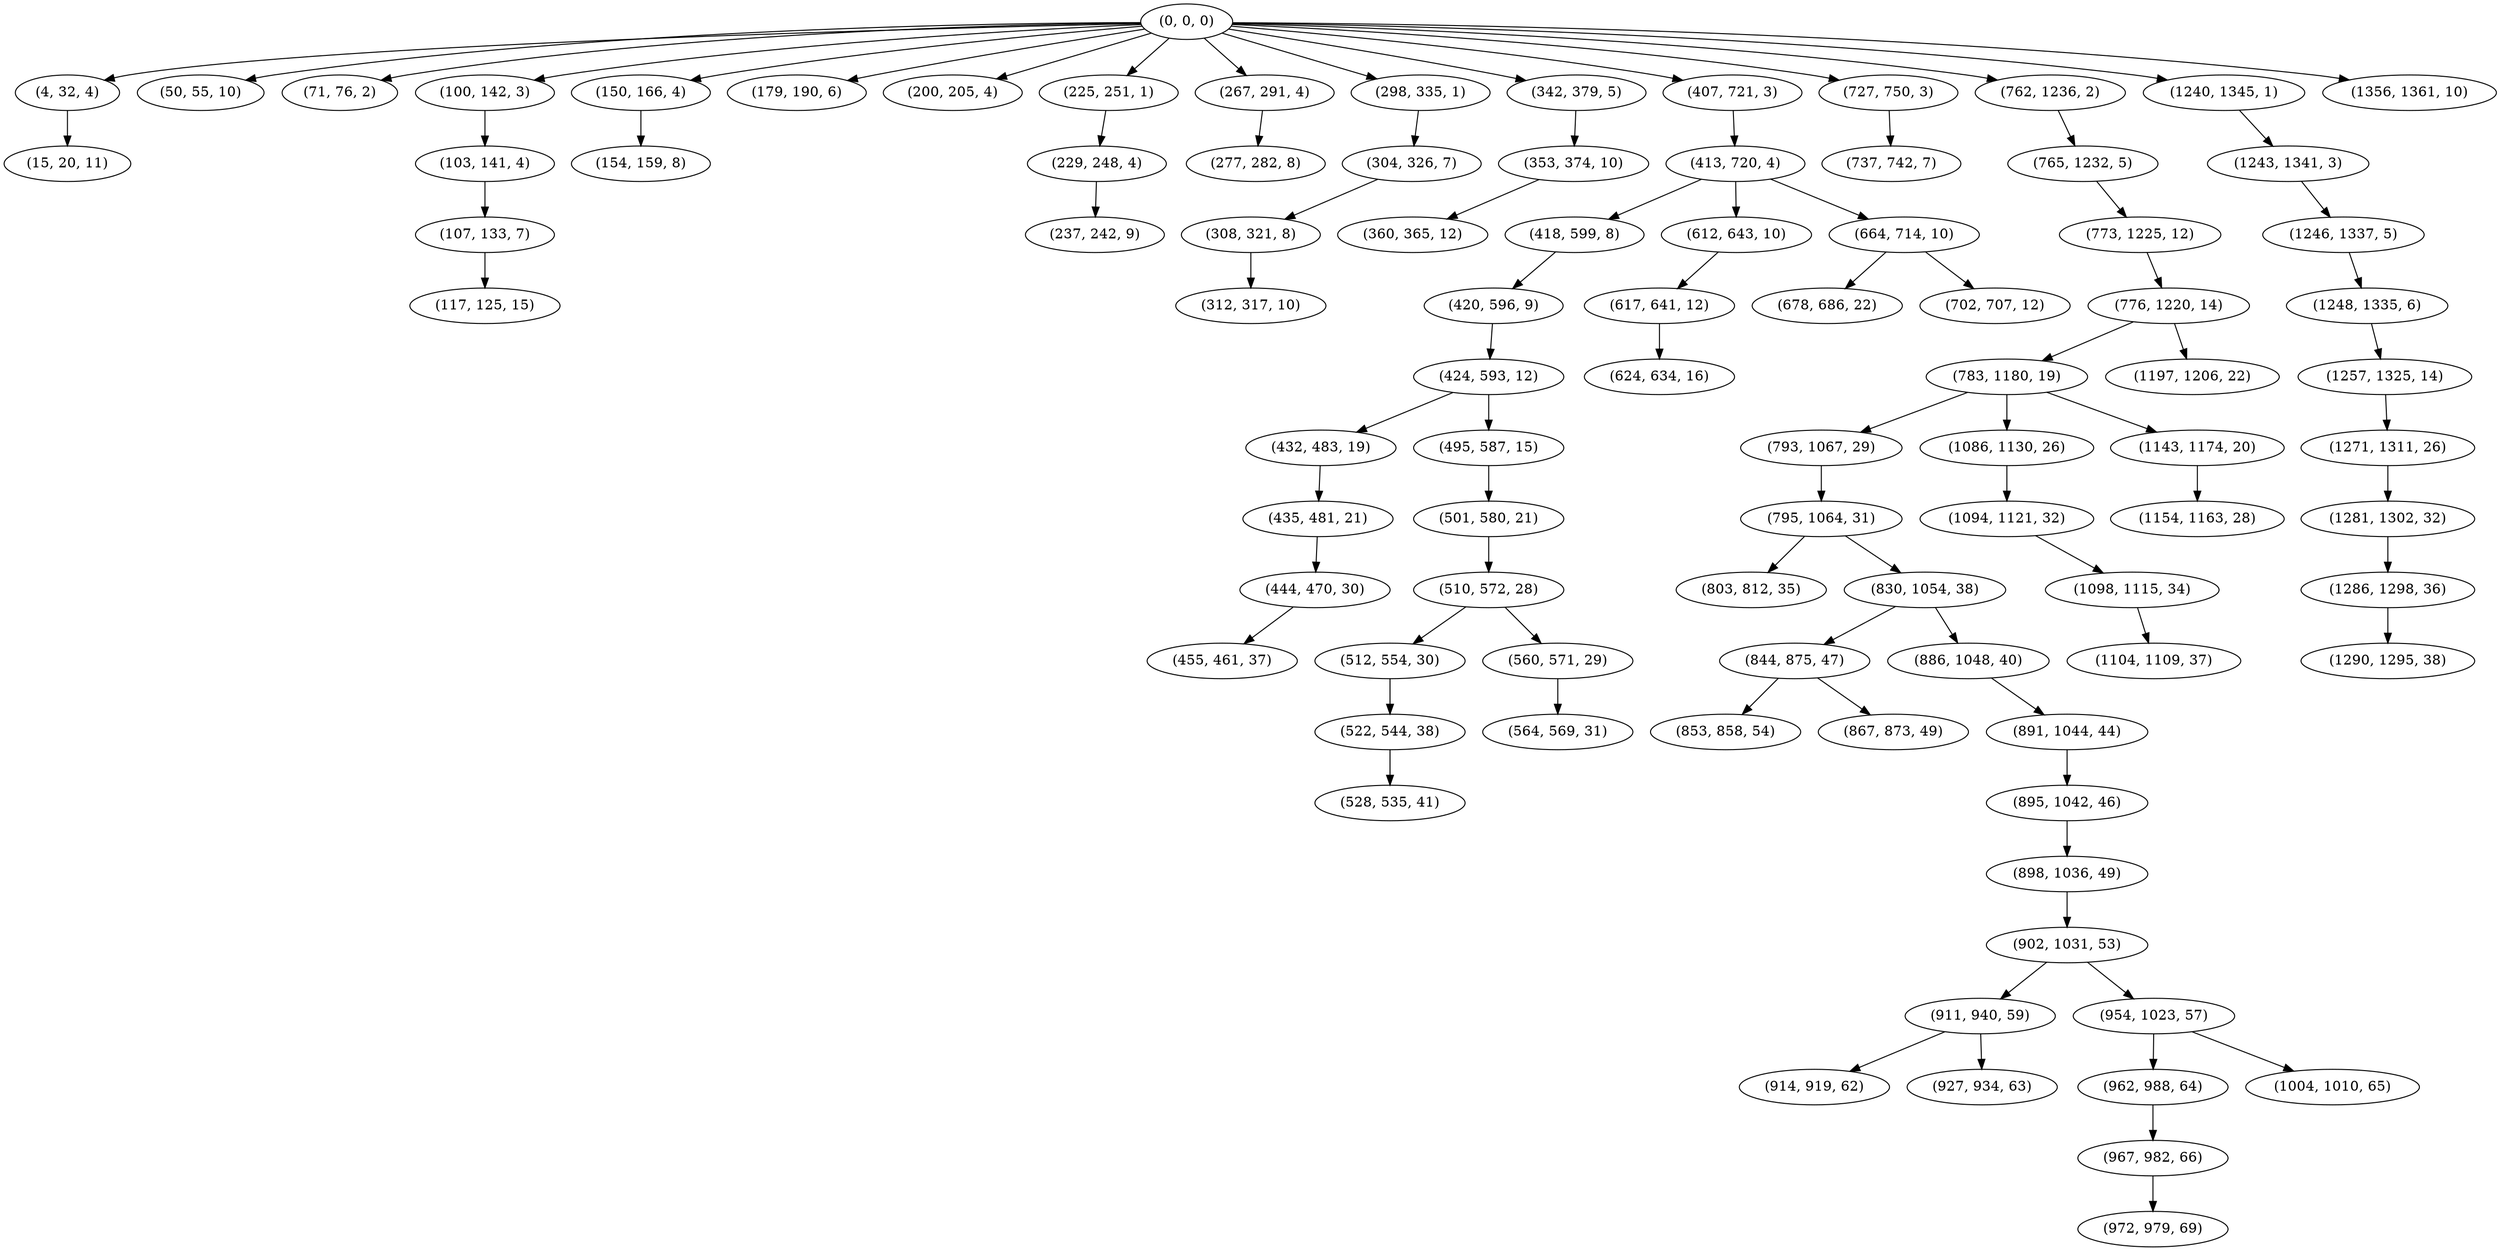digraph tree {
    "(0, 0, 0)";
    "(4, 32, 4)";
    "(15, 20, 11)";
    "(50, 55, 10)";
    "(71, 76, 2)";
    "(100, 142, 3)";
    "(103, 141, 4)";
    "(107, 133, 7)";
    "(117, 125, 15)";
    "(150, 166, 4)";
    "(154, 159, 8)";
    "(179, 190, 6)";
    "(200, 205, 4)";
    "(225, 251, 1)";
    "(229, 248, 4)";
    "(237, 242, 9)";
    "(267, 291, 4)";
    "(277, 282, 8)";
    "(298, 335, 1)";
    "(304, 326, 7)";
    "(308, 321, 8)";
    "(312, 317, 10)";
    "(342, 379, 5)";
    "(353, 374, 10)";
    "(360, 365, 12)";
    "(407, 721, 3)";
    "(413, 720, 4)";
    "(418, 599, 8)";
    "(420, 596, 9)";
    "(424, 593, 12)";
    "(432, 483, 19)";
    "(435, 481, 21)";
    "(444, 470, 30)";
    "(455, 461, 37)";
    "(495, 587, 15)";
    "(501, 580, 21)";
    "(510, 572, 28)";
    "(512, 554, 30)";
    "(522, 544, 38)";
    "(528, 535, 41)";
    "(560, 571, 29)";
    "(564, 569, 31)";
    "(612, 643, 10)";
    "(617, 641, 12)";
    "(624, 634, 16)";
    "(664, 714, 10)";
    "(678, 686, 22)";
    "(702, 707, 12)";
    "(727, 750, 3)";
    "(737, 742, 7)";
    "(762, 1236, 2)";
    "(765, 1232, 5)";
    "(773, 1225, 12)";
    "(776, 1220, 14)";
    "(783, 1180, 19)";
    "(793, 1067, 29)";
    "(795, 1064, 31)";
    "(803, 812, 35)";
    "(830, 1054, 38)";
    "(844, 875, 47)";
    "(853, 858, 54)";
    "(867, 873, 49)";
    "(886, 1048, 40)";
    "(891, 1044, 44)";
    "(895, 1042, 46)";
    "(898, 1036, 49)";
    "(902, 1031, 53)";
    "(911, 940, 59)";
    "(914, 919, 62)";
    "(927, 934, 63)";
    "(954, 1023, 57)";
    "(962, 988, 64)";
    "(967, 982, 66)";
    "(972, 979, 69)";
    "(1004, 1010, 65)";
    "(1086, 1130, 26)";
    "(1094, 1121, 32)";
    "(1098, 1115, 34)";
    "(1104, 1109, 37)";
    "(1143, 1174, 20)";
    "(1154, 1163, 28)";
    "(1197, 1206, 22)";
    "(1240, 1345, 1)";
    "(1243, 1341, 3)";
    "(1246, 1337, 5)";
    "(1248, 1335, 6)";
    "(1257, 1325, 14)";
    "(1271, 1311, 26)";
    "(1281, 1302, 32)";
    "(1286, 1298, 36)";
    "(1290, 1295, 38)";
    "(1356, 1361, 10)";
    "(0, 0, 0)" -> "(4, 32, 4)";
    "(0, 0, 0)" -> "(50, 55, 10)";
    "(0, 0, 0)" -> "(71, 76, 2)";
    "(0, 0, 0)" -> "(100, 142, 3)";
    "(0, 0, 0)" -> "(150, 166, 4)";
    "(0, 0, 0)" -> "(179, 190, 6)";
    "(0, 0, 0)" -> "(200, 205, 4)";
    "(0, 0, 0)" -> "(225, 251, 1)";
    "(0, 0, 0)" -> "(267, 291, 4)";
    "(0, 0, 0)" -> "(298, 335, 1)";
    "(0, 0, 0)" -> "(342, 379, 5)";
    "(0, 0, 0)" -> "(407, 721, 3)";
    "(0, 0, 0)" -> "(727, 750, 3)";
    "(0, 0, 0)" -> "(762, 1236, 2)";
    "(0, 0, 0)" -> "(1240, 1345, 1)";
    "(0, 0, 0)" -> "(1356, 1361, 10)";
    "(4, 32, 4)" -> "(15, 20, 11)";
    "(100, 142, 3)" -> "(103, 141, 4)";
    "(103, 141, 4)" -> "(107, 133, 7)";
    "(107, 133, 7)" -> "(117, 125, 15)";
    "(150, 166, 4)" -> "(154, 159, 8)";
    "(225, 251, 1)" -> "(229, 248, 4)";
    "(229, 248, 4)" -> "(237, 242, 9)";
    "(267, 291, 4)" -> "(277, 282, 8)";
    "(298, 335, 1)" -> "(304, 326, 7)";
    "(304, 326, 7)" -> "(308, 321, 8)";
    "(308, 321, 8)" -> "(312, 317, 10)";
    "(342, 379, 5)" -> "(353, 374, 10)";
    "(353, 374, 10)" -> "(360, 365, 12)";
    "(407, 721, 3)" -> "(413, 720, 4)";
    "(413, 720, 4)" -> "(418, 599, 8)";
    "(413, 720, 4)" -> "(612, 643, 10)";
    "(413, 720, 4)" -> "(664, 714, 10)";
    "(418, 599, 8)" -> "(420, 596, 9)";
    "(420, 596, 9)" -> "(424, 593, 12)";
    "(424, 593, 12)" -> "(432, 483, 19)";
    "(424, 593, 12)" -> "(495, 587, 15)";
    "(432, 483, 19)" -> "(435, 481, 21)";
    "(435, 481, 21)" -> "(444, 470, 30)";
    "(444, 470, 30)" -> "(455, 461, 37)";
    "(495, 587, 15)" -> "(501, 580, 21)";
    "(501, 580, 21)" -> "(510, 572, 28)";
    "(510, 572, 28)" -> "(512, 554, 30)";
    "(510, 572, 28)" -> "(560, 571, 29)";
    "(512, 554, 30)" -> "(522, 544, 38)";
    "(522, 544, 38)" -> "(528, 535, 41)";
    "(560, 571, 29)" -> "(564, 569, 31)";
    "(612, 643, 10)" -> "(617, 641, 12)";
    "(617, 641, 12)" -> "(624, 634, 16)";
    "(664, 714, 10)" -> "(678, 686, 22)";
    "(664, 714, 10)" -> "(702, 707, 12)";
    "(727, 750, 3)" -> "(737, 742, 7)";
    "(762, 1236, 2)" -> "(765, 1232, 5)";
    "(765, 1232, 5)" -> "(773, 1225, 12)";
    "(773, 1225, 12)" -> "(776, 1220, 14)";
    "(776, 1220, 14)" -> "(783, 1180, 19)";
    "(776, 1220, 14)" -> "(1197, 1206, 22)";
    "(783, 1180, 19)" -> "(793, 1067, 29)";
    "(783, 1180, 19)" -> "(1086, 1130, 26)";
    "(783, 1180, 19)" -> "(1143, 1174, 20)";
    "(793, 1067, 29)" -> "(795, 1064, 31)";
    "(795, 1064, 31)" -> "(803, 812, 35)";
    "(795, 1064, 31)" -> "(830, 1054, 38)";
    "(830, 1054, 38)" -> "(844, 875, 47)";
    "(830, 1054, 38)" -> "(886, 1048, 40)";
    "(844, 875, 47)" -> "(853, 858, 54)";
    "(844, 875, 47)" -> "(867, 873, 49)";
    "(886, 1048, 40)" -> "(891, 1044, 44)";
    "(891, 1044, 44)" -> "(895, 1042, 46)";
    "(895, 1042, 46)" -> "(898, 1036, 49)";
    "(898, 1036, 49)" -> "(902, 1031, 53)";
    "(902, 1031, 53)" -> "(911, 940, 59)";
    "(902, 1031, 53)" -> "(954, 1023, 57)";
    "(911, 940, 59)" -> "(914, 919, 62)";
    "(911, 940, 59)" -> "(927, 934, 63)";
    "(954, 1023, 57)" -> "(962, 988, 64)";
    "(954, 1023, 57)" -> "(1004, 1010, 65)";
    "(962, 988, 64)" -> "(967, 982, 66)";
    "(967, 982, 66)" -> "(972, 979, 69)";
    "(1086, 1130, 26)" -> "(1094, 1121, 32)";
    "(1094, 1121, 32)" -> "(1098, 1115, 34)";
    "(1098, 1115, 34)" -> "(1104, 1109, 37)";
    "(1143, 1174, 20)" -> "(1154, 1163, 28)";
    "(1240, 1345, 1)" -> "(1243, 1341, 3)";
    "(1243, 1341, 3)" -> "(1246, 1337, 5)";
    "(1246, 1337, 5)" -> "(1248, 1335, 6)";
    "(1248, 1335, 6)" -> "(1257, 1325, 14)";
    "(1257, 1325, 14)" -> "(1271, 1311, 26)";
    "(1271, 1311, 26)" -> "(1281, 1302, 32)";
    "(1281, 1302, 32)" -> "(1286, 1298, 36)";
    "(1286, 1298, 36)" -> "(1290, 1295, 38)";
}
